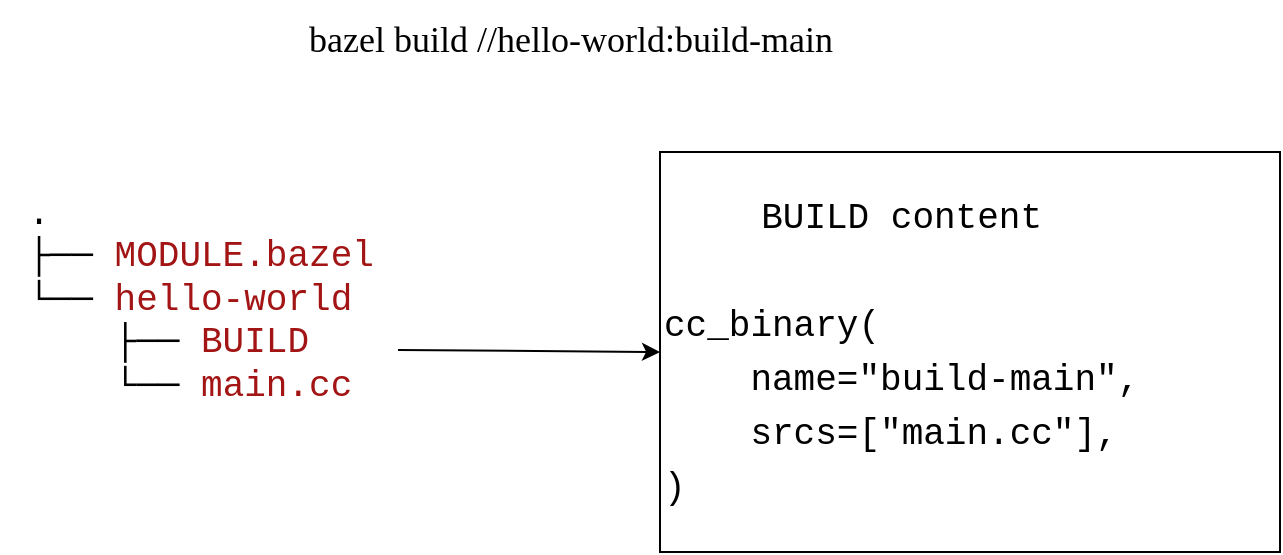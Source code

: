 <mxfile>
    <diagram id="MhgkKfM_2GWjZ2Rtwk4n" name="Page-1">
        <mxGraphModel dx="1386" dy="827" grid="1" gridSize="10" guides="1" tooltips="1" connect="1" arrows="1" fold="1" page="1" pageScale="1" pageWidth="827" pageHeight="1169" math="0" shadow="0">
            <root>
                <mxCell id="0"/>
                <mxCell id="1" parent="0"/>
                <mxCell id="4" value="&lt;div style=&quot;background-color: rgb(255, 255, 255); font-family: consolas, 楷体, Menlo, Menlo, Monaco, &amp;quot;Courier New&amp;quot;, monospace; font-size: 18px; line-height: 27px;&quot;&gt;&lt;div style=&quot;line-height: 27px;&quot;&gt;&lt;div style=&quot;text-align: center;&quot;&gt;BUILD content&lt;/div&gt;&lt;div style=&quot;text-align: center;&quot;&gt;&lt;br&gt;&lt;/div&gt;&lt;div&gt;cc_binary(&lt;/div&gt;&lt;div&gt;&amp;nbsp; &amp;nbsp; name=&quot;build-main&quot;,&lt;/div&gt;&lt;div&gt;&amp;nbsp; &amp;nbsp; srcs=[&quot;main.cc&quot;],&lt;/div&gt;&lt;div&gt;)&lt;/div&gt;&lt;/div&gt;&lt;/div&gt;" style="rounded=0;whiteSpace=wrap;html=1;align=left;" vertex="1" parent="1">
                    <mxGeometry x="390" y="356" width="310" height="200" as="geometry"/>
                </mxCell>
                <mxCell id="5" value="" style="endArrow=classic;html=1;exitX=0.995;exitY=0.708;exitDx=0;exitDy=0;exitPerimeter=0;entryX=0;entryY=0.5;entryDx=0;entryDy=0;" edge="1" parent="1" source="6" target="4">
                    <mxGeometry width="50" height="50" relative="1" as="geometry">
                        <mxPoint x="360" y="300" as="sourcePoint"/>
                        <mxPoint x="440" y="280" as="targetPoint"/>
                    </mxGeometry>
                </mxCell>
                <mxCell id="6" value="&lt;div style=&quot;border-color: var(--border-color); font-family: consolas, 楷体, Menlo, Menlo, Monaco, &amp;quot;Courier New&amp;quot;, monospace; font-size: 18px; text-align: left;&quot;&gt;.&lt;/div&gt;&lt;div style=&quot;border-color: var(--border-color); font-family: consolas, 楷体, Menlo, Menlo, Monaco, &amp;quot;Courier New&amp;quot;, monospace; font-size: 18px; text-align: left;&quot;&gt;├──&amp;nbsp;&lt;span style=&quot;border-color: var(--border-color); color: rgb(163, 21, 21);&quot;&gt;MODULE.bazel&lt;/span&gt;&lt;/div&gt;&lt;div style=&quot;border-color: var(--border-color); font-family: consolas, 楷体, Menlo, Menlo, Monaco, &amp;quot;Courier New&amp;quot;, monospace; font-size: 18px; text-align: left;&quot;&gt;└──&amp;nbsp;&lt;span style=&quot;border-color: var(--border-color); color: rgb(163, 21, 21);&quot;&gt;hello-world&lt;/span&gt;&lt;/div&gt;&lt;div style=&quot;border-color: var(--border-color); font-family: consolas, 楷体, Menlo, Menlo, Monaco, &amp;quot;Courier New&amp;quot;, monospace; font-size: 18px; text-align: left;&quot;&gt;&amp;nbsp; &amp;nbsp; ├──&amp;nbsp;&lt;span style=&quot;border-color: var(--border-color); color: rgb(163, 21, 21);&quot;&gt;BUILD&lt;/span&gt;&lt;/div&gt;&lt;div style=&quot;border-color: var(--border-color); font-family: consolas, 楷体, Menlo, Menlo, Monaco, &amp;quot;Courier New&amp;quot;, monospace; font-size: 18px; text-align: left;&quot;&gt;&lt;font style=&quot;border-color: var(--border-color);&quot; color=&quot;#a31515&quot;&gt;&amp;nbsp; &amp;nbsp;&amp;nbsp;&lt;/font&gt;└──&amp;nbsp;&lt;span style=&quot;border-color: var(--border-color); color: rgb(163, 21, 21);&quot;&gt;main.cc&lt;/span&gt;&lt;/div&gt;" style="text;html=1;align=center;verticalAlign=middle;resizable=0;points=[];autosize=1;strokeColor=none;fillColor=none;" vertex="1" parent="1">
                    <mxGeometry x="60" y="370" width="200" height="120" as="geometry"/>
                </mxCell>
                <mxCell id="7" value="&lt;font style=&quot;font-size: 18px;&quot;&gt;bazel build //hello-world:build-main&lt;/font&gt;" style="text;html=1;align=center;verticalAlign=middle;resizable=0;points=[];autosize=1;strokeColor=none;fillColor=none;fontFamily=Menlo;" vertex="1" parent="1">
                    <mxGeometry x="140" y="280" width="410" height="40" as="geometry"/>
                </mxCell>
            </root>
        </mxGraphModel>
    </diagram>
    <diagram id="iT2F9K6oVneFPuDtKzX9" name="Page-2">
        <mxGraphModel dx="1386" dy="827" grid="1" gridSize="10" guides="1" tooltips="1" connect="1" arrows="1" fold="1" page="1" pageScale="1" pageWidth="827" pageHeight="1169" math="0" shadow="0">
            <root>
                <mxCell id="0"/>
                <mxCell id="1" parent="0"/>
                <mxCell id="WFXGp5pTsvu04xbW44ff-2" value="&lt;div style=&quot;color: rgb(0, 0, 0); background-color: rgb(255, 255, 255); font-family: consolas, 楷体, Menlo, Menlo, Monaco, &amp;quot;Courier New&amp;quot;, monospace; font-weight: normal; font-size: 18px; line-height: 27px;&quot;&gt;&lt;div&gt;&lt;span style=&quot;color: #000000;&quot;&gt;.&lt;/span&gt;&lt;/div&gt;&lt;div&gt;&lt;span style=&quot;color: #000000;&quot;&gt;├── &lt;/span&gt;&lt;span style=&quot;color: #a31515;&quot;&gt;MODULE.bazel&lt;/span&gt;&lt;/div&gt;&lt;div&gt;&lt;span style=&quot;color: #000000;&quot;&gt;└── &lt;/span&gt;&lt;span style=&quot;color: #a31515;&quot;&gt;hello-world&lt;/span&gt;&lt;/div&gt;&lt;div&gt;&lt;span style=&quot;color: #000000;&quot;&gt;&amp;nbsp; &amp;nbsp; ├── &lt;/span&gt;&lt;span style=&quot;color: #a31515;&quot;&gt;BUILD&lt;/span&gt;&lt;/div&gt;&lt;div&gt;&lt;span style=&quot;color: #000000;&quot;&gt;&amp;nbsp; &amp;nbsp; ├── &lt;/span&gt;&lt;span style=&quot;color: #a31515;&quot;&gt;echo.cc&lt;/span&gt;&lt;/div&gt;&lt;div&gt;&lt;span style=&quot;color: #000000;&quot;&gt;&amp;nbsp; &amp;nbsp; ├── &lt;/span&gt;&lt;span style=&quot;color: #a31515;&quot;&gt;echo.h&lt;/span&gt;&lt;/div&gt;&lt;div&gt;&lt;span style=&quot;color: #000000;&quot;&gt;&amp;nbsp; &amp;nbsp; └── &lt;/span&gt;&lt;span style=&quot;color: #a31515;&quot;&gt;main.cc&lt;/span&gt;&lt;/div&gt;&lt;/div&gt;" style="text;html=1;align=left;verticalAlign=middle;resizable=0;points=[];autosize=1;strokeColor=none;fillColor=none;fontSize=18;fontFamily=Menlo;" vertex="1" parent="1">
                    <mxGeometry x="80" y="210" width="200" height="200" as="geometry"/>
                </mxCell>
                <mxCell id="EU0qAK5dzsT4ctv6vHFq-2" value="BUILD content&lt;br&gt;&lt;br&gt;&lt;div style=&quot;background-color: rgb(255, 255, 255); line-height: 27px;&quot;&gt;&lt;div style=&quot;font-family: consolas, 楷体, Menlo, Menlo, Monaco, &amp;quot;Courier New&amp;quot;, monospace; text-align: left;&quot;&gt;&lt;div style=&quot;line-height: 27px;&quot;&gt;&lt;div&gt;&lt;font color=&quot;#ff0000&quot;&gt;cc_library&lt;/font&gt;(&lt;/div&gt;&lt;div&gt;&amp;nbsp; &amp;nbsp; name = &lt;span style=&quot;color: #a31515;&quot;&gt;&quot;build-echo&quot;&lt;/span&gt;,&lt;/div&gt;&lt;div&gt;&amp;nbsp; &amp;nbsp; srcs = [&lt;span style=&quot;color: #a31515;&quot;&gt;&quot;echo.cc&quot;&lt;/span&gt;],&lt;/div&gt;&lt;div&gt;&amp;nbsp; &amp;nbsp; hdrs = [&lt;span style=&quot;color: #a31515;&quot;&gt;&quot;echo.h&quot;&lt;/span&gt;],&lt;/div&gt;&lt;div&gt;)&lt;/div&gt;&lt;br&gt;&lt;div&gt;cc_binary(&lt;/div&gt;&lt;div&gt;&amp;nbsp; &amp;nbsp; name=&lt;span style=&quot;color: #a31515;&quot;&gt;&quot;build-main&quot;&lt;/span&gt;,&lt;/div&gt;&lt;div&gt;&amp;nbsp; &amp;nbsp; srcs=[&lt;span style=&quot;color: #a31515;&quot;&gt;&quot;main.cc&quot;&lt;/span&gt;],&lt;/div&gt;&lt;div&gt;&amp;nbsp; &amp;nbsp; deps = [&lt;/div&gt;&lt;div&gt;&lt;span style=&quot;color: #a31515;&quot;&gt;&amp;nbsp; &amp;nbsp; &amp;nbsp; &amp;nbsp; &quot;//hello-world:build-echo&quot;&lt;/span&gt;&lt;/div&gt;&lt;div&gt;&amp;nbsp; &amp;nbsp; ],&lt;/div&gt;&lt;div&gt;)&lt;/div&gt;&lt;/div&gt;&lt;/div&gt;&lt;/div&gt;" style="whiteSpace=wrap;html=1;fontFamily=Menlo;fontSize=18;" vertex="1" parent="1">
                    <mxGeometry x="414" y="190" width="380" height="410" as="geometry"/>
                </mxCell>
                <mxCell id="TEvpYjMrsbW6msoaEQfN-1" value="&lt;font style=&quot;font-size: 18px;&quot;&gt;bazel build //hello-world:build-main&lt;/font&gt;" style="text;html=1;align=center;verticalAlign=middle;resizable=0;points=[];autosize=1;strokeColor=none;fillColor=none;fontFamily=Menlo;" vertex="1" parent="1">
                    <mxGeometry x="160" y="110" width="410" height="40" as="geometry"/>
                </mxCell>
            </root>
        </mxGraphModel>
    </diagram>
</mxfile>